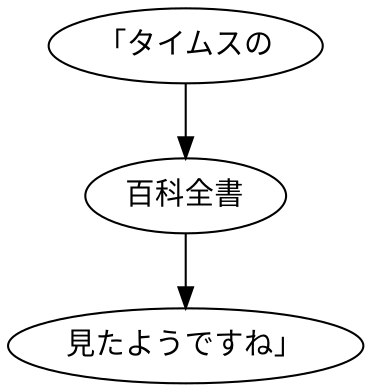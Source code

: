 digraph graph8690 {
	node0 [label="「タイムスの"];
	node1 [label="百科全書"];
	node2 [label="見たようですね」"];
	node0 -> node1;
	node1 -> node2;
}

